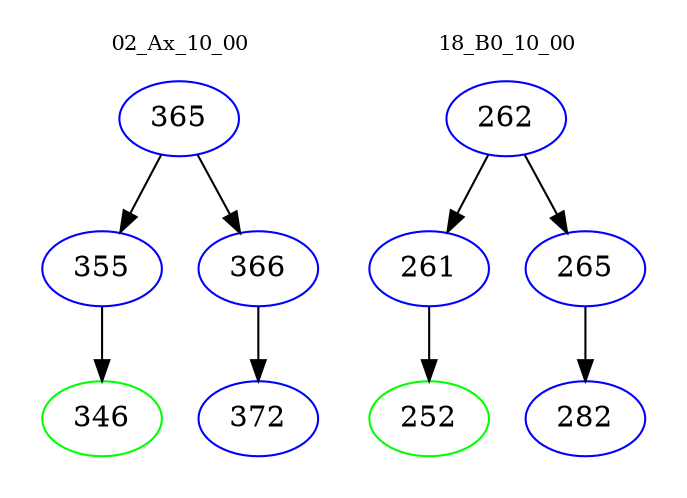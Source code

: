 digraph{
subgraph cluster_0 {
color = white
label = "02_Ax_10_00";
fontsize=10;
T0_365 [label="365", color="blue"]
T0_365 -> T0_355 [color="black"]
T0_355 [label="355", color="blue"]
T0_355 -> T0_346 [color="black"]
T0_346 [label="346", color="green"]
T0_365 -> T0_366 [color="black"]
T0_366 [label="366", color="blue"]
T0_366 -> T0_372 [color="black"]
T0_372 [label="372", color="blue"]
}
subgraph cluster_1 {
color = white
label = "18_B0_10_00";
fontsize=10;
T1_262 [label="262", color="blue"]
T1_262 -> T1_261 [color="black"]
T1_261 [label="261", color="blue"]
T1_261 -> T1_252 [color="black"]
T1_252 [label="252", color="green"]
T1_262 -> T1_265 [color="black"]
T1_265 [label="265", color="blue"]
T1_265 -> T1_282 [color="black"]
T1_282 [label="282", color="blue"]
}
}
